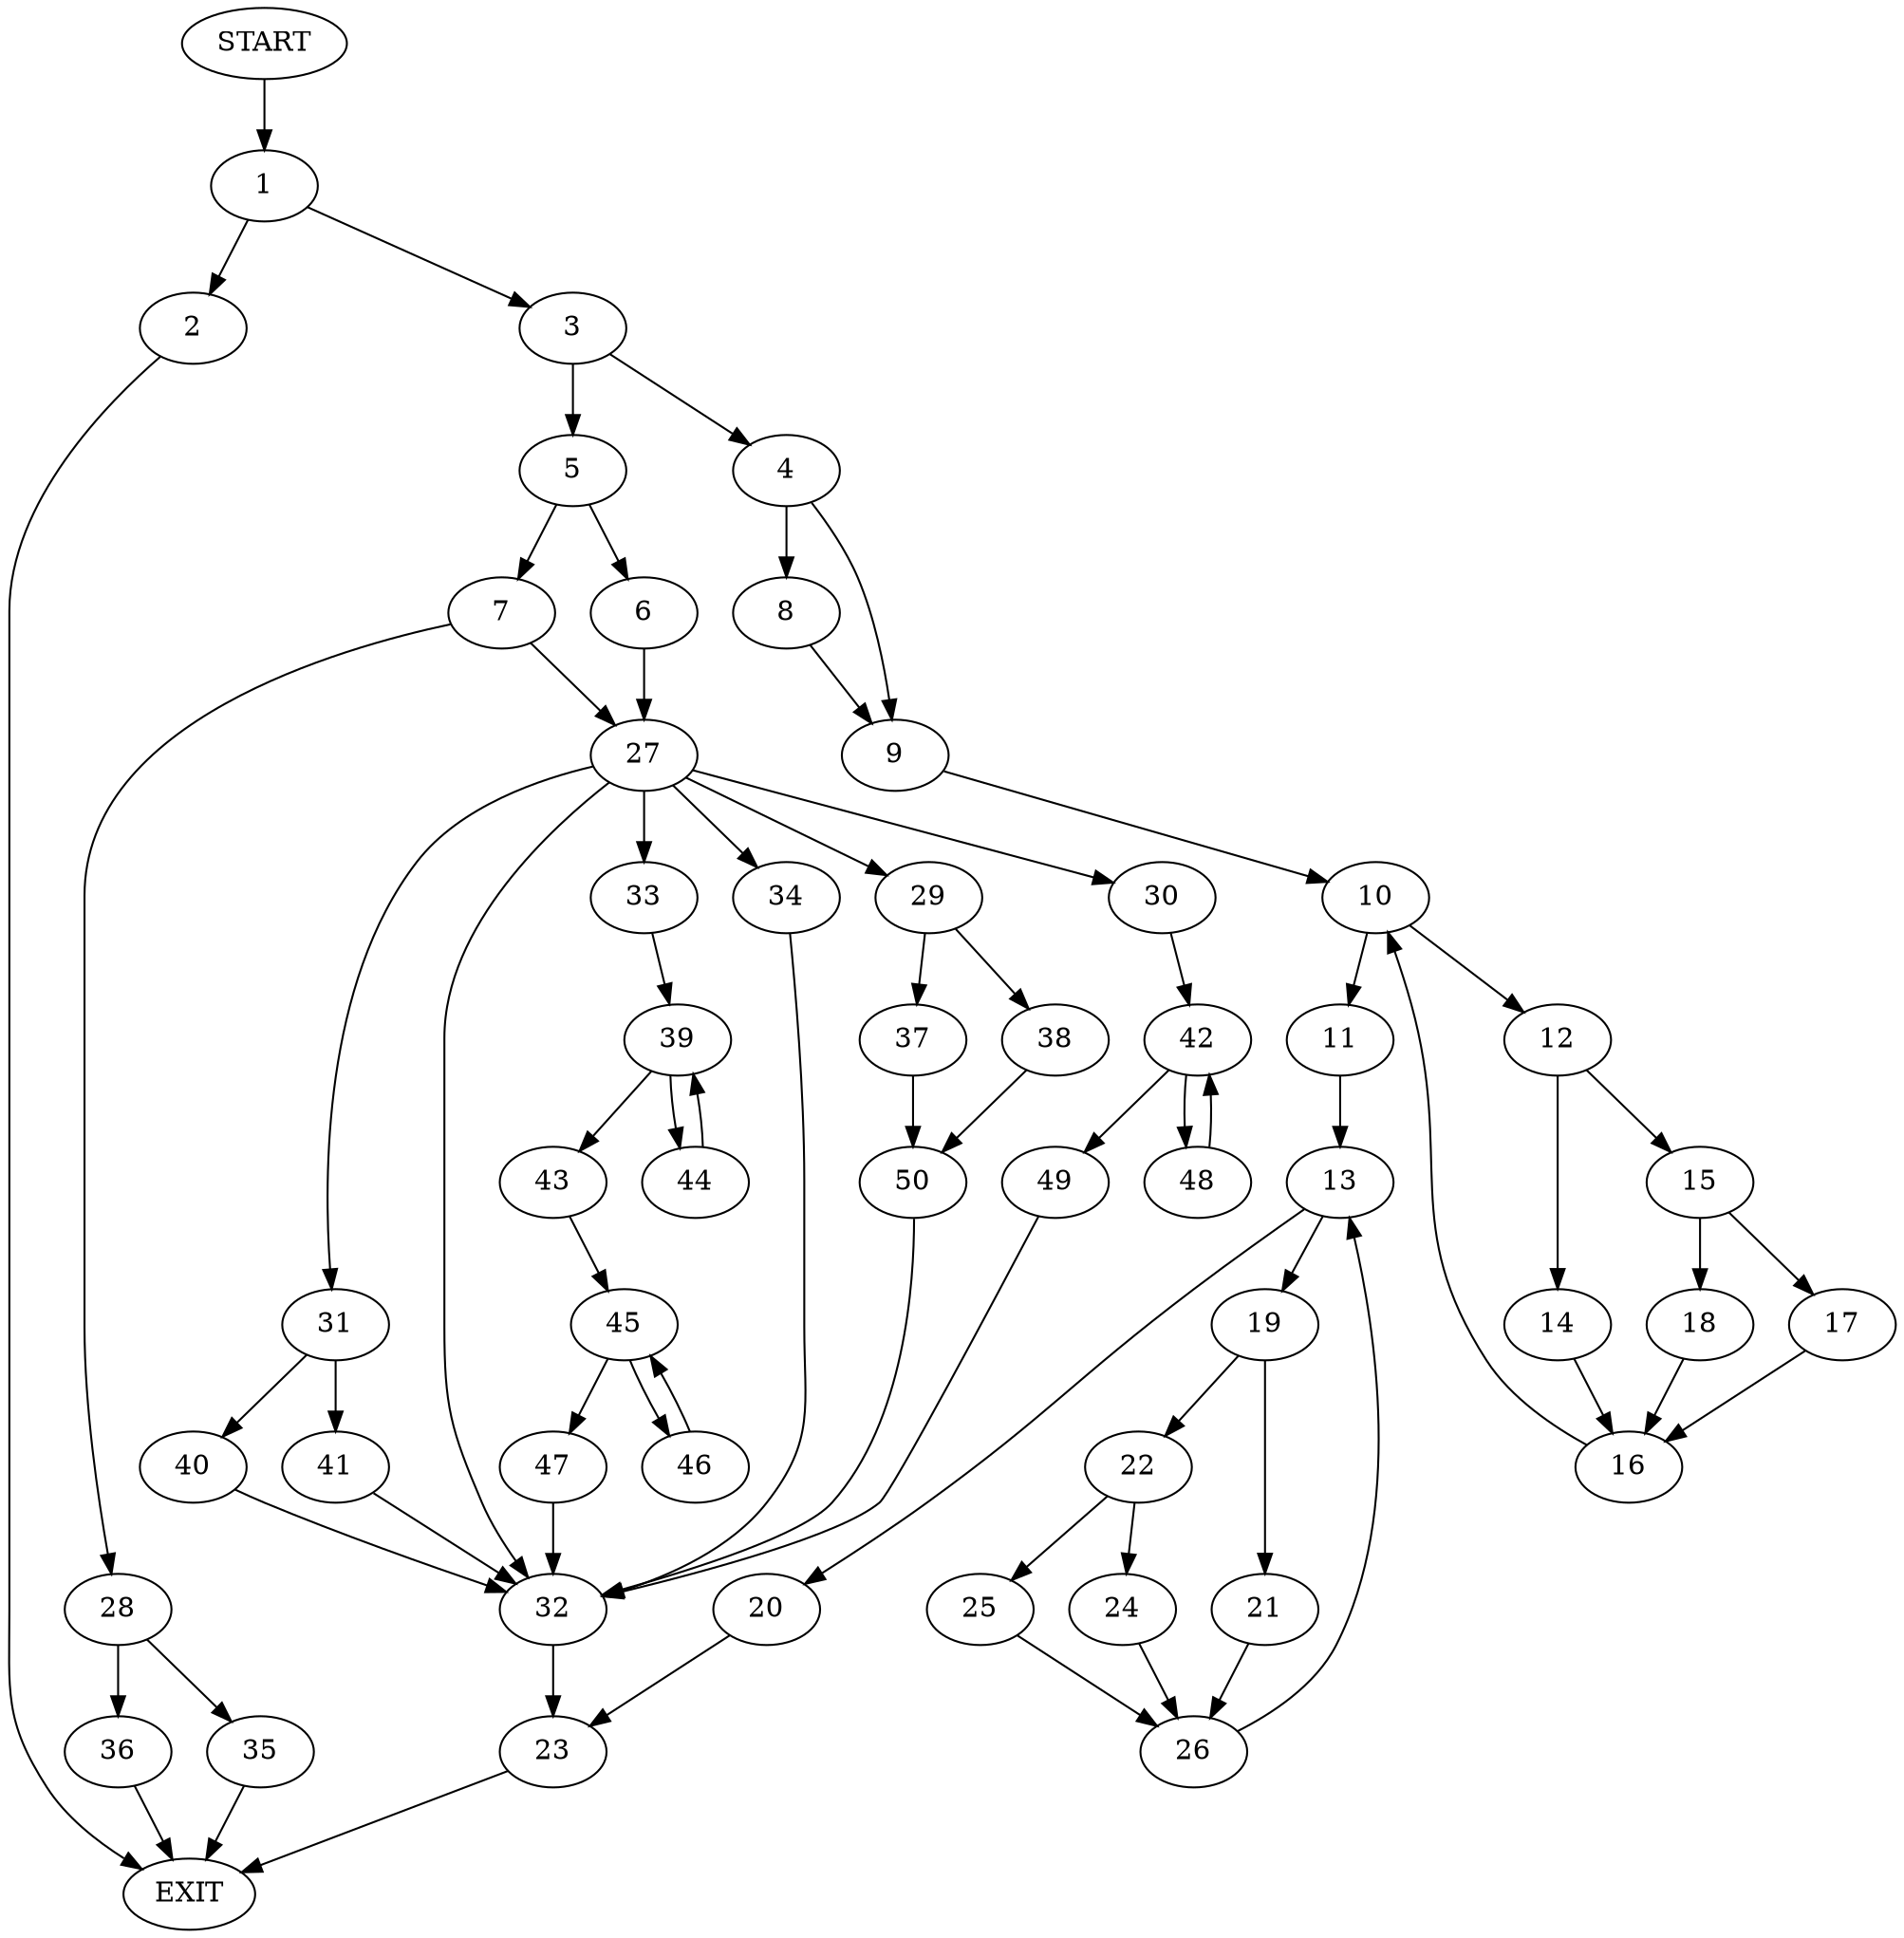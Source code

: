 digraph {
0 [label="START"]
51 [label="EXIT"]
0 -> 1
1 -> 2
1 -> 3
2 -> 51
3 -> 4
3 -> 5
5 -> 6
5 -> 7
4 -> 8
4 -> 9
8 -> 9
9 -> 10
10 -> 11
10 -> 12
11 -> 13
12 -> 14
12 -> 15
14 -> 16
15 -> 17
15 -> 18
16 -> 10
17 -> 16
18 -> 16
13 -> 19
13 -> 20
19 -> 21
19 -> 22
20 -> 23
22 -> 24
22 -> 25
21 -> 26
26 -> 13
25 -> 26
24 -> 26
23 -> 51
6 -> 27
7 -> 28
7 -> 27
27 -> 29
27 -> 30
27 -> 31
27 -> 32
27 -> 33
27 -> 34
28 -> 35
28 -> 36
36 -> 51
35 -> 51
32 -> 23
29 -> 37
29 -> 38
34 -> 32
33 -> 39
31 -> 40
31 -> 41
30 -> 42
39 -> 43
39 -> 44
44 -> 39
43 -> 45
45 -> 46
45 -> 47
46 -> 45
47 -> 32
42 -> 48
42 -> 49
48 -> 42
49 -> 32
41 -> 32
40 -> 32
37 -> 50
38 -> 50
50 -> 32
}
